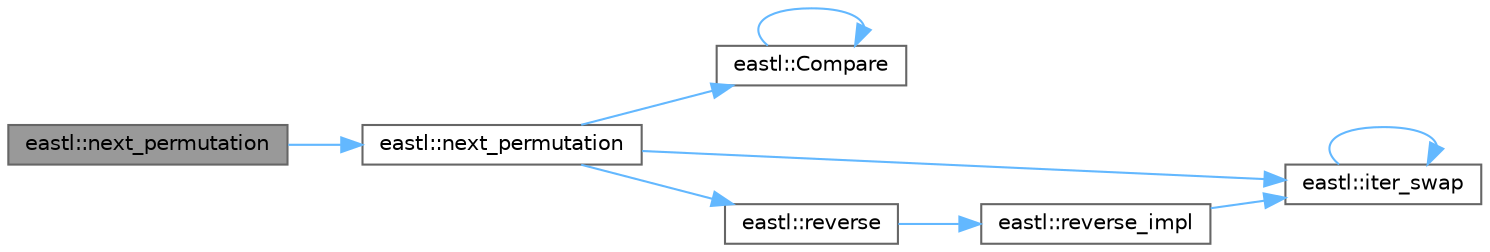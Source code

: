 digraph "eastl::next_permutation"
{
 // LATEX_PDF_SIZE
  bgcolor="transparent";
  edge [fontname=Helvetica,fontsize=10,labelfontname=Helvetica,labelfontsize=10];
  node [fontname=Helvetica,fontsize=10,shape=box,height=0.2,width=0.4];
  rankdir="LR";
  Node1 [id="Node000001",label="eastl::next_permutation",height=0.2,width=0.4,color="gray40", fillcolor="grey60", style="filled", fontcolor="black",tooltip=" "];
  Node1 -> Node2 [id="edge9_Node000001_Node000002",color="steelblue1",style="solid",tooltip=" "];
  Node2 [id="Node000002",label="eastl::next_permutation",height=0.2,width=0.4,color="grey40", fillcolor="white", style="filled",URL="$namespaceeastl.html#a435eb99f37e4a5b05f2583275808e969",tooltip=" "];
  Node2 -> Node3 [id="edge10_Node000002_Node000003",color="steelblue1",style="solid",tooltip=" "];
  Node3 [id="Node000003",label="eastl::Compare",height=0.2,width=0.4,color="grey40", fillcolor="white", style="filled",URL="$namespaceeastl.html#ae3d33fc51c4c15a85aee95335a5d336d",tooltip=" "];
  Node3 -> Node3 [id="edge11_Node000003_Node000003",color="steelblue1",style="solid",tooltip=" "];
  Node2 -> Node4 [id="edge12_Node000002_Node000004",color="steelblue1",style="solid",tooltip=" "];
  Node4 [id="Node000004",label="eastl::iter_swap",height=0.2,width=0.4,color="grey40", fillcolor="white", style="filled",URL="$namespaceeastl.html#a66558c1c9e83ae77171dcf013fd1e9f1",tooltip=" "];
  Node4 -> Node4 [id="edge13_Node000004_Node000004",color="steelblue1",style="solid",tooltip=" "];
  Node2 -> Node5 [id="edge14_Node000002_Node000005",color="steelblue1",style="solid",tooltip=" "];
  Node5 [id="Node000005",label="eastl::reverse",height=0.2,width=0.4,color="grey40", fillcolor="white", style="filled",URL="$namespaceeastl.html#a5e687c0b37ce7b3fd3bb30f3cde06da5",tooltip=" "];
  Node5 -> Node6 [id="edge15_Node000005_Node000006",color="steelblue1",style="solid",tooltip=" "];
  Node6 [id="Node000006",label="eastl::reverse_impl",height=0.2,width=0.4,color="grey40", fillcolor="white", style="filled",URL="$namespaceeastl.html#a2f5d59313423ef5c29b95ef80c6fd623",tooltip=" "];
  Node6 -> Node4 [id="edge16_Node000006_Node000004",color="steelblue1",style="solid",tooltip=" "];
}
